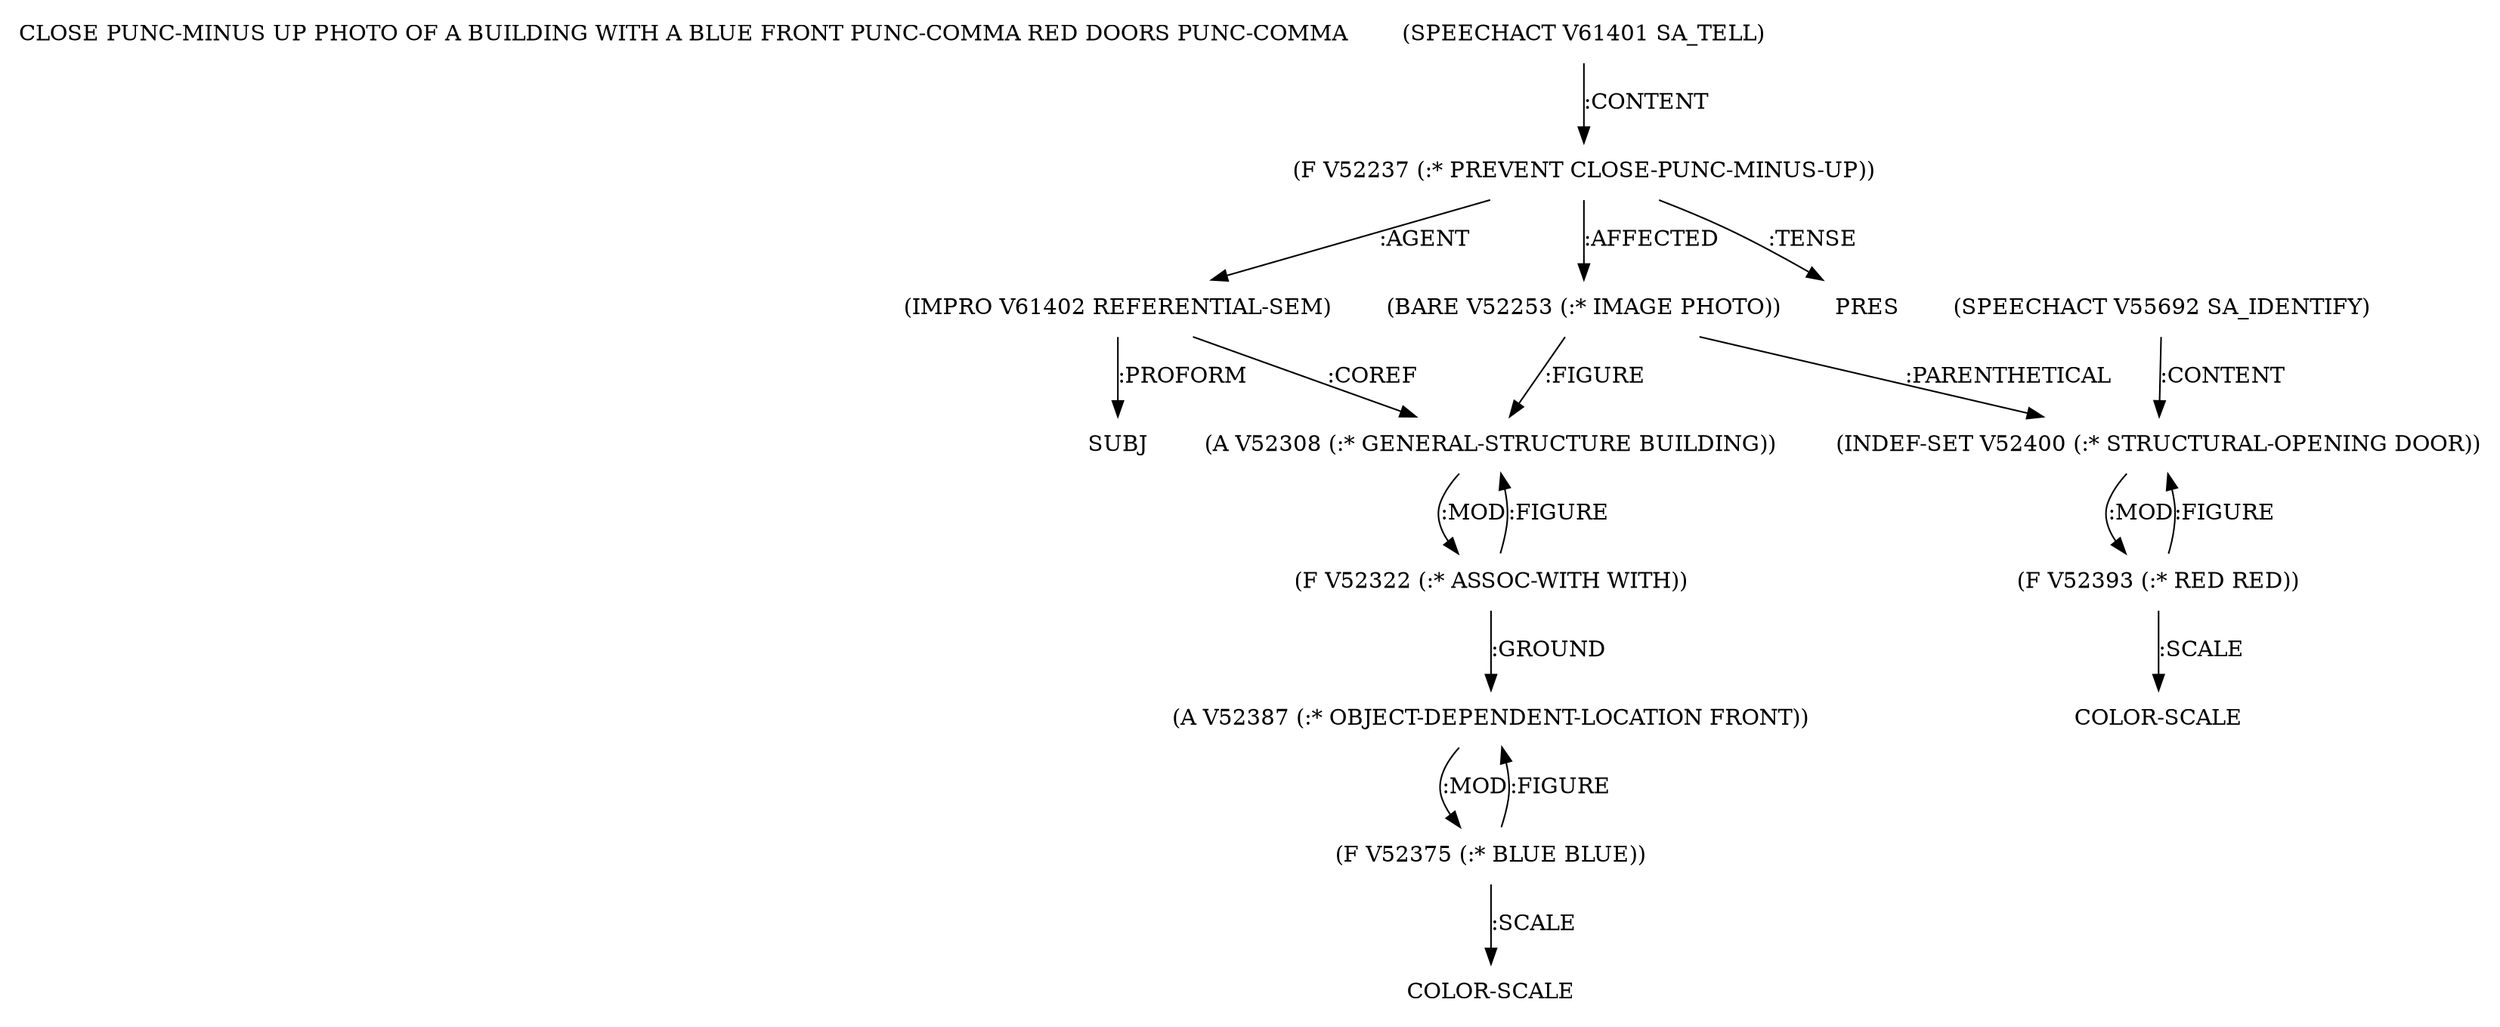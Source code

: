 digraph Terms {
  node [shape=none]
  "CLOSE PUNC-MINUS UP PHOTO OF A BUILDING WITH A BLUE FRONT PUNC-COMMA RED DOORS PUNC-COMMA"
  "V61401" [label="(SPEECHACT V61401 SA_TELL)"]
  "V61401" -> "V52237" [label=":CONTENT"]
  "V52237" [label="(F V52237 (:* PREVENT CLOSE-PUNC-MINUS-UP))"]
  "V52237" -> "V61402" [label=":AGENT"]
  "V52237" -> "V52253" [label=":AFFECTED"]
  "V52237" -> "NT61668" [label=":TENSE"]
  "NT61668" [label="PRES"]
  "V61402" [label="(IMPRO V61402 REFERENTIAL-SEM)"]
  "V61402" -> "NT61669" [label=":PROFORM"]
  "NT61669" [label="SUBJ"]
  "V61402" -> "V52308" [label=":COREF"]
  "V52253" [label="(BARE V52253 (:* IMAGE PHOTO))"]
  "V52253" -> "V52400" [label=":PARENTHETICAL"]
  "V52253" -> "V52308" [label=":FIGURE"]
  "V52308" [label="(A V52308 (:* GENERAL-STRUCTURE BUILDING))"]
  "V52308" -> "V52322" [label=":MOD"]
  "V52322" [label="(F V52322 (:* ASSOC-WITH WITH))"]
  "V52322" -> "V52387" [label=":GROUND"]
  "V52322" -> "V52308" [label=":FIGURE"]
  "V52387" [label="(A V52387 (:* OBJECT-DEPENDENT-LOCATION FRONT))"]
  "V52387" -> "V52375" [label=":MOD"]
  "V52375" [label="(F V52375 (:* BLUE BLUE))"]
  "V52375" -> "V52387" [label=":FIGURE"]
  "V52375" -> "NT61670" [label=":SCALE"]
  "NT61670" [label="COLOR-SCALE"]
  "V55692" [label="(SPEECHACT V55692 SA_IDENTIFY)"]
  "V55692" -> "V52400" [label=":CONTENT"]
  "V52400" [label="(INDEF-SET V52400 (:* STRUCTURAL-OPENING DOOR))"]
  "V52400" -> "V52393" [label=":MOD"]
  "V52393" [label="(F V52393 (:* RED RED))"]
  "V52393" -> "V52400" [label=":FIGURE"]
  "V52393" -> "NT61671" [label=":SCALE"]
  "NT61671" [label="COLOR-SCALE"]
}
